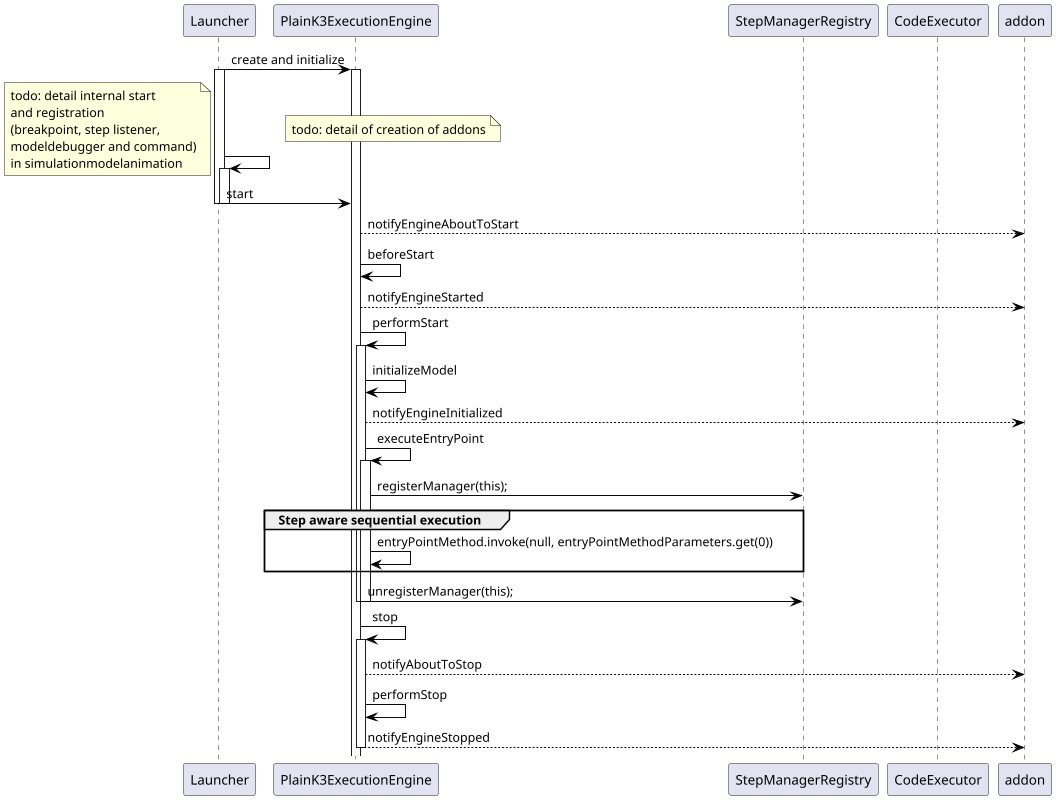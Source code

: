 

@startuml
skinparam class {
	BackgroundColor White
	ArrowColor Black
	BorderColor Black
}

scale max 1024 width
scale max 800 height

participant Launcher
participant PlainK3ExecutionEngine as Engine
participant StepManagerRegistry
participant CodeExecutor
participant addon


Launcher -> Engine : create and initialize
activate Engine

activate Launcher
Launcher -> Launcher : 
activate Launcher
note right
	todo: detail of creation of addons
end note

note left
	todo: detail internal start 
	and registration 
	(breakpoint, step listener, 
	modeldebugger and command)
	in simulationmodelanimation
end note
Launcher -> Engine : start

deactivate Launcher

deactivate Launcher

Engine --> addon : notifyEngineAboutToStart
Engine -> Engine : beforeStart
Engine --> addon : notifyEngineStarted
Engine -> Engine : performStart
activate Engine 

Engine -> Engine: initializeModel
Engine --> addon: notifyEngineInitialized
Engine -> Engine: executeEntryPoint

activate Engine
Engine -> StepManagerRegistry: registerManager(this);
 
group Step aware sequential execution
Engine -> Engine: entryPointMethod.invoke(null, entryPointMethodParameters.get(0))
end
Engine -> StepManagerRegistry: unregisterManager(this);
 
deactivate Engine
deactivate Engine
Engine -> Engine : stop
activate Engine
Engine --> addon : notifyAboutToStop
Engine -> Engine : performStop
Engine --> addon : notifyEngineStopped
deactivate Engine

@enduml
